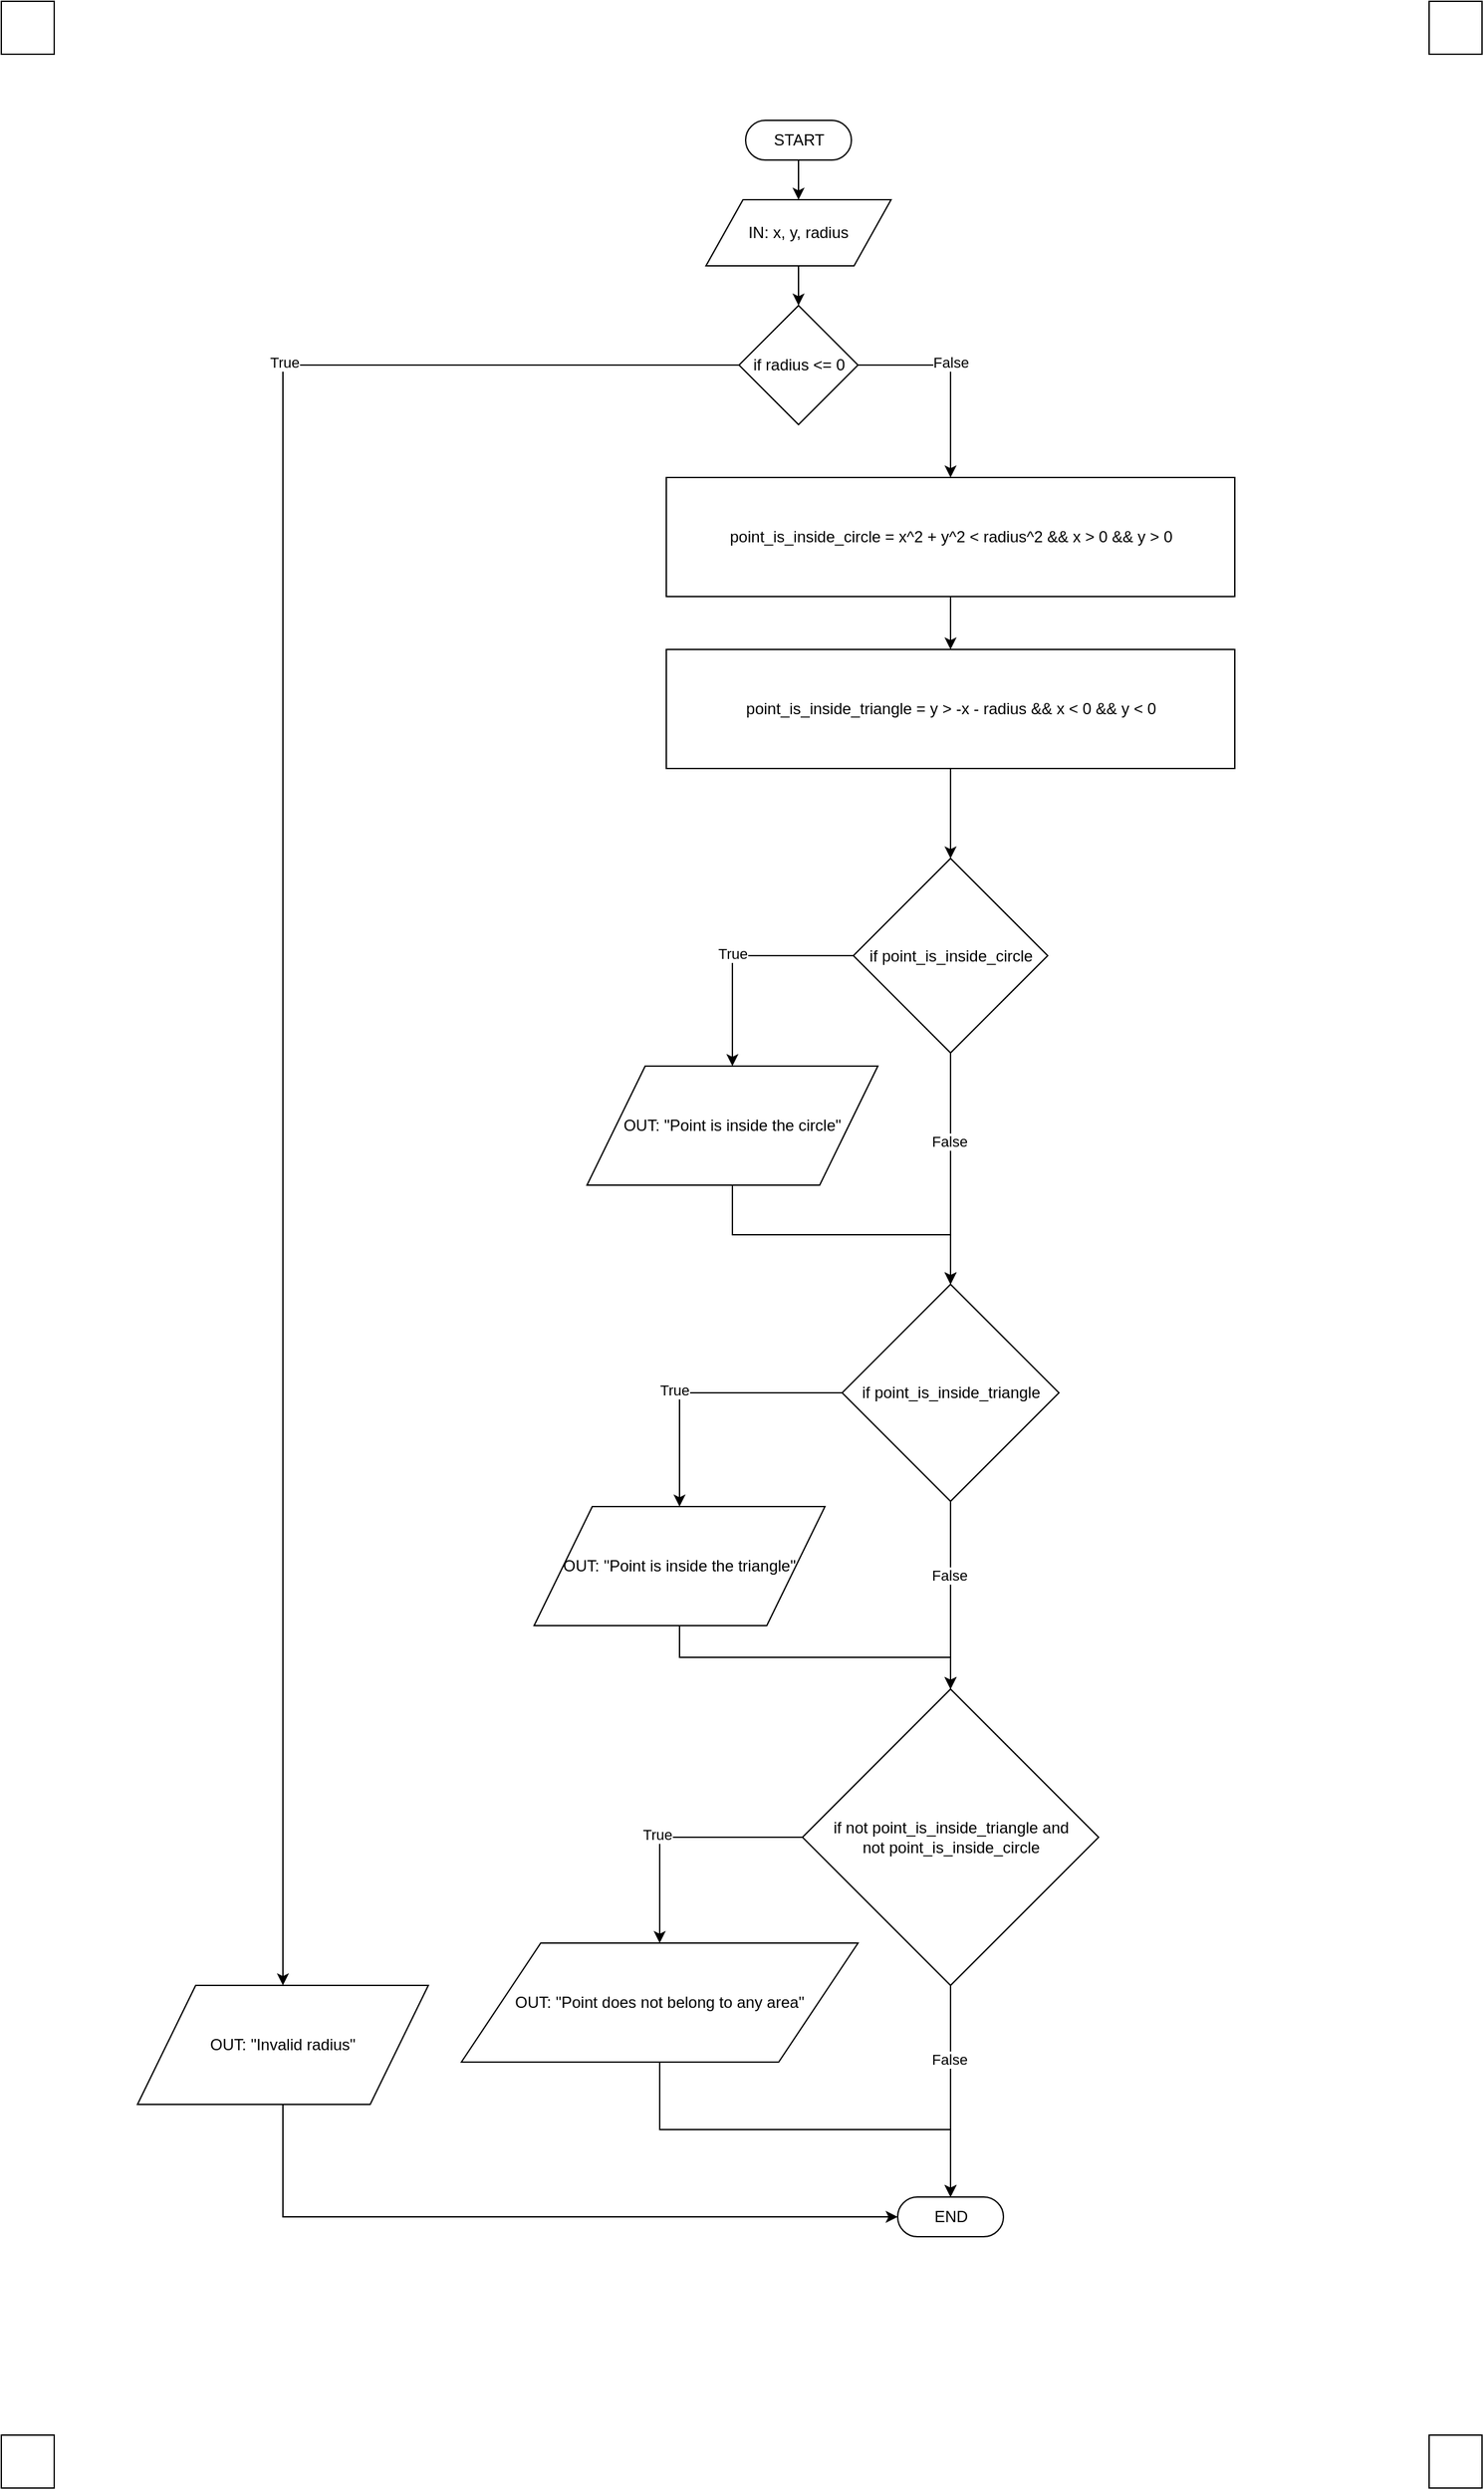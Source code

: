<mxfile version="20.2.3" type="device"><diagram id="iD7zbwvnVu0RLy4sWQf1" name="Страница 1"><mxGraphModel dx="3015" dy="1392" grid="1" gridSize="10" guides="1" tooltips="1" connect="1" arrows="1" fold="1" page="1" pageScale="1" pageWidth="827" pageHeight="1169" math="0" shadow="0"><root><mxCell id="0"/><mxCell id="1" parent="0"/><mxCell id="M-t5U5yCDCY57MLDEysh-5" style="edgeStyle=orthogonalEdgeStyle;rounded=0;orthogonalLoop=1;jettySize=auto;html=1;exitX=0.5;exitY=0.5;exitDx=0;exitDy=15;exitPerimeter=0;" parent="1" source="M-t5U5yCDCY57MLDEysh-1" target="M-t5U5yCDCY57MLDEysh-4" edge="1"><mxGeometry relative="1" as="geometry"/></mxCell><mxCell id="M-t5U5yCDCY57MLDEysh-1" value="START" style="html=1;dashed=0;whitespace=wrap;shape=mxgraph.dfd.start" parent="1" vertex="1"><mxGeometry x="43" y="330" width="80" height="30" as="geometry"/></mxCell><mxCell id="U4MsDyfW1ISg9sCdCUCW-11" style="edgeStyle=orthogonalEdgeStyle;rounded=0;orthogonalLoop=1;jettySize=auto;html=1;exitX=0.5;exitY=1;exitDx=0;exitDy=0;" edge="1" parent="1" source="M-t5U5yCDCY57MLDEysh-3" target="U4MsDyfW1ISg9sCdCUCW-10"><mxGeometry relative="1" as="geometry"/></mxCell><mxCell id="M-t5U5yCDCY57MLDEysh-3" value="point_is_inside_circle = x^2 + y^2 &amp;lt; radius^2 &amp;amp;&amp;amp; x &amp;gt; 0 &amp;amp;&amp;amp; y &amp;gt; 0" style="html=1;dashed=0;whitespace=wrap;" parent="1" vertex="1"><mxGeometry x="-17" y="600" width="430" height="90" as="geometry"/></mxCell><mxCell id="U4MsDyfW1ISg9sCdCUCW-2" style="edgeStyle=orthogonalEdgeStyle;rounded=0;orthogonalLoop=1;jettySize=auto;html=1;" edge="1" parent="1" source="M-t5U5yCDCY57MLDEysh-4" target="U4MsDyfW1ISg9sCdCUCW-1"><mxGeometry relative="1" as="geometry"/></mxCell><mxCell id="M-t5U5yCDCY57MLDEysh-4" value="IN: x, y, radius" style="shape=parallelogram;perimeter=parallelogramPerimeter;whiteSpace=wrap;html=1;dashed=0;" parent="1" vertex="1"><mxGeometry x="13" y="390" width="140" height="50" as="geometry"/></mxCell><mxCell id="U4MsDyfW1ISg9sCdCUCW-9" style="edgeStyle=orthogonalEdgeStyle;rounded=0;orthogonalLoop=1;jettySize=auto;html=1;exitX=1;exitY=0.5;exitDx=0;exitDy=0;" edge="1" parent="1" source="U4MsDyfW1ISg9sCdCUCW-1" target="M-t5U5yCDCY57MLDEysh-3"><mxGeometry relative="1" as="geometry"/></mxCell><mxCell id="U4MsDyfW1ISg9sCdCUCW-47" value="False" style="edgeLabel;html=1;align=center;verticalAlign=middle;resizable=0;points=[];" vertex="1" connectable="0" parent="U4MsDyfW1ISg9sCdCUCW-9"><mxGeometry x="-0.191" y="3" relative="1" as="geometry"><mxPoint x="7" y="1" as="offset"/></mxGeometry></mxCell><mxCell id="U4MsDyfW1ISg9sCdCUCW-14" style="edgeStyle=orthogonalEdgeStyle;rounded=0;orthogonalLoop=1;jettySize=auto;html=1;exitX=0;exitY=0.5;exitDx=0;exitDy=0;" edge="1" parent="1" source="U4MsDyfW1ISg9sCdCUCW-1" target="U4MsDyfW1ISg9sCdCUCW-13"><mxGeometry relative="1" as="geometry"/></mxCell><mxCell id="U4MsDyfW1ISg9sCdCUCW-46" value="True" style="edgeLabel;html=1;align=center;verticalAlign=middle;resizable=0;points=[];" vertex="1" connectable="0" parent="U4MsDyfW1ISg9sCdCUCW-14"><mxGeometry x="-0.561" relative="1" as="geometry"><mxPoint y="-2" as="offset"/></mxGeometry></mxCell><mxCell id="U4MsDyfW1ISg9sCdCUCW-1" value="if radius &amp;lt;= 0" style="shape=rhombus;html=1;dashed=0;whitespace=wrap;perimeter=rhombusPerimeter;" vertex="1" parent="1"><mxGeometry x="38" y="470" width="90" height="90" as="geometry"/></mxCell><mxCell id="U4MsDyfW1ISg9sCdCUCW-3" value="END" style="html=1;dashed=0;whitespace=wrap;shape=mxgraph.dfd.start" vertex="1" parent="1"><mxGeometry x="158" y="1900" width="80" height="30" as="geometry"/></mxCell><mxCell id="U4MsDyfW1ISg9sCdCUCW-19" style="edgeStyle=orthogonalEdgeStyle;rounded=0;orthogonalLoop=1;jettySize=auto;html=1;exitX=0.5;exitY=1;exitDx=0;exitDy=0;" edge="1" parent="1" source="U4MsDyfW1ISg9sCdCUCW-10" target="U4MsDyfW1ISg9sCdCUCW-18"><mxGeometry relative="1" as="geometry"/></mxCell><mxCell id="U4MsDyfW1ISg9sCdCUCW-10" value="point_is_inside_triangle = y &amp;gt; -x - radius &amp;amp;&amp;amp; x &amp;lt; 0 &amp;amp;&amp;amp; y &amp;lt; 0" style="html=1;dashed=0;whitespace=wrap;" vertex="1" parent="1"><mxGeometry x="-17" y="730" width="430" height="90" as="geometry"/></mxCell><mxCell id="U4MsDyfW1ISg9sCdCUCW-17" style="edgeStyle=orthogonalEdgeStyle;rounded=0;orthogonalLoop=1;jettySize=auto;html=1;exitX=0.5;exitY=1;exitDx=0;exitDy=0;entryX=0;entryY=0.5;entryDx=0;entryDy=0;entryPerimeter=0;" edge="1" parent="1" source="U4MsDyfW1ISg9sCdCUCW-13" target="U4MsDyfW1ISg9sCdCUCW-3"><mxGeometry relative="1" as="geometry"/></mxCell><mxCell id="U4MsDyfW1ISg9sCdCUCW-13" value="OUT: &quot;Invalid radius&quot;" style="shape=parallelogram;perimeter=parallelogramPerimeter;whiteSpace=wrap;html=1;dashed=0;" vertex="1" parent="1"><mxGeometry x="-417" y="1740" width="220" height="90" as="geometry"/></mxCell><mxCell id="U4MsDyfW1ISg9sCdCUCW-16" value="" style="whiteSpace=wrap;html=1;aspect=fixed;" vertex="1" parent="1"><mxGeometry x="-520" y="2080" width="40" height="40" as="geometry"/></mxCell><mxCell id="U4MsDyfW1ISg9sCdCUCW-21" style="edgeStyle=orthogonalEdgeStyle;rounded=0;orthogonalLoop=1;jettySize=auto;html=1;exitX=0;exitY=0.5;exitDx=0;exitDy=0;" edge="1" parent="1" source="U4MsDyfW1ISg9sCdCUCW-18" target="U4MsDyfW1ISg9sCdCUCW-20"><mxGeometry relative="1" as="geometry"/></mxCell><mxCell id="U4MsDyfW1ISg9sCdCUCW-35" value="True" style="edgeLabel;html=1;align=center;verticalAlign=middle;resizable=0;points=[];" vertex="1" connectable="0" parent="U4MsDyfW1ISg9sCdCUCW-21"><mxGeometry x="0.241" relative="1" as="geometry"><mxPoint y="-19" as="offset"/></mxGeometry></mxCell><mxCell id="U4MsDyfW1ISg9sCdCUCW-23" style="edgeStyle=orthogonalEdgeStyle;rounded=0;orthogonalLoop=1;jettySize=auto;html=1;exitX=0.5;exitY=1;exitDx=0;exitDy=0;entryX=0.5;entryY=0;entryDx=0;entryDy=0;" edge="1" parent="1" source="U4MsDyfW1ISg9sCdCUCW-18" target="U4MsDyfW1ISg9sCdCUCW-22"><mxGeometry relative="1" as="geometry"/></mxCell><mxCell id="U4MsDyfW1ISg9sCdCUCW-38" value="False" style="edgeLabel;html=1;align=center;verticalAlign=middle;resizable=0;points=[];" vertex="1" connectable="0" parent="U4MsDyfW1ISg9sCdCUCW-23"><mxGeometry x="-0.232" y="3" relative="1" as="geometry"><mxPoint x="-4" as="offset"/></mxGeometry></mxCell><mxCell id="U4MsDyfW1ISg9sCdCUCW-18" value="if point_is_inside_circle" style="shape=rhombus;html=1;dashed=0;whitespace=wrap;perimeter=rhombusPerimeter;" vertex="1" parent="1"><mxGeometry x="124.5" y="888" width="147" height="147" as="geometry"/></mxCell><mxCell id="U4MsDyfW1ISg9sCdCUCW-24" style="edgeStyle=orthogonalEdgeStyle;rounded=0;orthogonalLoop=1;jettySize=auto;html=1;exitX=0.5;exitY=1;exitDx=0;exitDy=0;entryX=0.5;entryY=0;entryDx=0;entryDy=0;" edge="1" parent="1" source="U4MsDyfW1ISg9sCdCUCW-20" target="U4MsDyfW1ISg9sCdCUCW-22"><mxGeometry relative="1" as="geometry"/></mxCell><mxCell id="U4MsDyfW1ISg9sCdCUCW-20" value="OUT: &quot;Point is inside the circle&quot;" style="shape=parallelogram;perimeter=parallelogramPerimeter;whiteSpace=wrap;html=1;dashed=0;" vertex="1" parent="1"><mxGeometry x="-77" y="1045" width="220" height="90" as="geometry"/></mxCell><mxCell id="U4MsDyfW1ISg9sCdCUCW-26" style="edgeStyle=orthogonalEdgeStyle;rounded=0;orthogonalLoop=1;jettySize=auto;html=1;exitX=0;exitY=0.5;exitDx=0;exitDy=0;" edge="1" parent="1" source="U4MsDyfW1ISg9sCdCUCW-22" target="U4MsDyfW1ISg9sCdCUCW-25"><mxGeometry relative="1" as="geometry"/></mxCell><mxCell id="U4MsDyfW1ISg9sCdCUCW-36" value="True" style="edgeLabel;html=1;align=center;verticalAlign=middle;resizable=0;points=[];" vertex="1" connectable="0" parent="U4MsDyfW1ISg9sCdCUCW-26"><mxGeometry x="0.209" y="-3" relative="1" as="geometry"><mxPoint x="-1" y="-6" as="offset"/></mxGeometry></mxCell><mxCell id="U4MsDyfW1ISg9sCdCUCW-28" style="edgeStyle=orthogonalEdgeStyle;rounded=0;orthogonalLoop=1;jettySize=auto;html=1;exitX=0.5;exitY=1;exitDx=0;exitDy=0;entryX=0.5;entryY=0;entryDx=0;entryDy=0;" edge="1" parent="1" source="U4MsDyfW1ISg9sCdCUCW-22" target="U4MsDyfW1ISg9sCdCUCW-27"><mxGeometry relative="1" as="geometry"/></mxCell><mxCell id="U4MsDyfW1ISg9sCdCUCW-39" value="False" style="edgeLabel;html=1;align=center;verticalAlign=middle;resizable=0;points=[];" vertex="1" connectable="0" parent="U4MsDyfW1ISg9sCdCUCW-28"><mxGeometry x="-0.218" y="3" relative="1" as="geometry"><mxPoint x="-4" as="offset"/></mxGeometry></mxCell><mxCell id="U4MsDyfW1ISg9sCdCUCW-22" value="if point_is_inside_triangle" style="shape=rhombus;html=1;dashed=0;whitespace=wrap;perimeter=rhombusPerimeter;" vertex="1" parent="1"><mxGeometry x="116" y="1210" width="164" height="164" as="geometry"/></mxCell><mxCell id="U4MsDyfW1ISg9sCdCUCW-29" style="edgeStyle=orthogonalEdgeStyle;rounded=0;orthogonalLoop=1;jettySize=auto;html=1;exitX=0.5;exitY=1;exitDx=0;exitDy=0;" edge="1" parent="1" source="U4MsDyfW1ISg9sCdCUCW-25" target="U4MsDyfW1ISg9sCdCUCW-27"><mxGeometry relative="1" as="geometry"/></mxCell><mxCell id="U4MsDyfW1ISg9sCdCUCW-25" value="OUT: &quot;Point is inside the triangle&quot;" style="shape=parallelogram;perimeter=parallelogramPerimeter;whiteSpace=wrap;html=1;dashed=0;" vertex="1" parent="1"><mxGeometry x="-117" y="1378" width="220" height="90" as="geometry"/></mxCell><mxCell id="U4MsDyfW1ISg9sCdCUCW-31" style="edgeStyle=orthogonalEdgeStyle;rounded=0;orthogonalLoop=1;jettySize=auto;html=1;exitX=0;exitY=0.5;exitDx=0;exitDy=0;" edge="1" parent="1" source="U4MsDyfW1ISg9sCdCUCW-27" target="U4MsDyfW1ISg9sCdCUCW-30"><mxGeometry relative="1" as="geometry"/></mxCell><mxCell id="U4MsDyfW1ISg9sCdCUCW-37" value="True" style="edgeLabel;html=1;align=center;verticalAlign=middle;resizable=0;points=[];" vertex="1" connectable="0" parent="U4MsDyfW1ISg9sCdCUCW-31"><mxGeometry x="0.208" y="-2" relative="1" as="geometry"><mxPoint y="-8" as="offset"/></mxGeometry></mxCell><mxCell id="U4MsDyfW1ISg9sCdCUCW-33" style="edgeStyle=orthogonalEdgeStyle;rounded=0;orthogonalLoop=1;jettySize=auto;html=1;exitX=0.5;exitY=1;exitDx=0;exitDy=0;" edge="1" parent="1" source="U4MsDyfW1ISg9sCdCUCW-27" target="U4MsDyfW1ISg9sCdCUCW-3"><mxGeometry relative="1" as="geometry"/></mxCell><mxCell id="U4MsDyfW1ISg9sCdCUCW-40" value="False" style="edgeLabel;html=1;align=center;verticalAlign=middle;resizable=0;points=[];" vertex="1" connectable="0" parent="U4MsDyfW1ISg9sCdCUCW-33"><mxGeometry x="-0.247" y="-2" relative="1" as="geometry"><mxPoint x="1" y="-4" as="offset"/></mxGeometry></mxCell><mxCell id="U4MsDyfW1ISg9sCdCUCW-27" value="if not point_is_inside_triangle and &lt;br&gt;not point_is_inside_circle" style="shape=rhombus;html=1;dashed=0;whitespace=wrap;perimeter=rhombusPerimeter;" vertex="1" parent="1"><mxGeometry x="86" y="1516" width="224" height="224" as="geometry"/></mxCell><mxCell id="U4MsDyfW1ISg9sCdCUCW-34" style="edgeStyle=orthogonalEdgeStyle;rounded=0;orthogonalLoop=1;jettySize=auto;html=1;exitX=0.5;exitY=1;exitDx=0;exitDy=0;" edge="1" parent="1" source="U4MsDyfW1ISg9sCdCUCW-30" target="U4MsDyfW1ISg9sCdCUCW-3"><mxGeometry relative="1" as="geometry"/></mxCell><mxCell id="U4MsDyfW1ISg9sCdCUCW-30" value="OUT: &quot;Point does not belong to any area&quot;" style="shape=parallelogram;perimeter=parallelogramPerimeter;whiteSpace=wrap;html=1;dashed=0;" vertex="1" parent="1"><mxGeometry x="-172" y="1708" width="300" height="90" as="geometry"/></mxCell><mxCell id="U4MsDyfW1ISg9sCdCUCW-43" value="" style="whiteSpace=wrap;html=1;aspect=fixed;" vertex="1" parent="1"><mxGeometry x="560" y="2080" width="40" height="40" as="geometry"/></mxCell><mxCell id="U4MsDyfW1ISg9sCdCUCW-44" value="" style="whiteSpace=wrap;html=1;aspect=fixed;" vertex="1" parent="1"><mxGeometry x="-520" y="240" width="40" height="40" as="geometry"/></mxCell><mxCell id="U4MsDyfW1ISg9sCdCUCW-45" value="" style="whiteSpace=wrap;html=1;aspect=fixed;" vertex="1" parent="1"><mxGeometry x="560" y="240" width="40" height="40" as="geometry"/></mxCell></root></mxGraphModel></diagram></mxfile>
